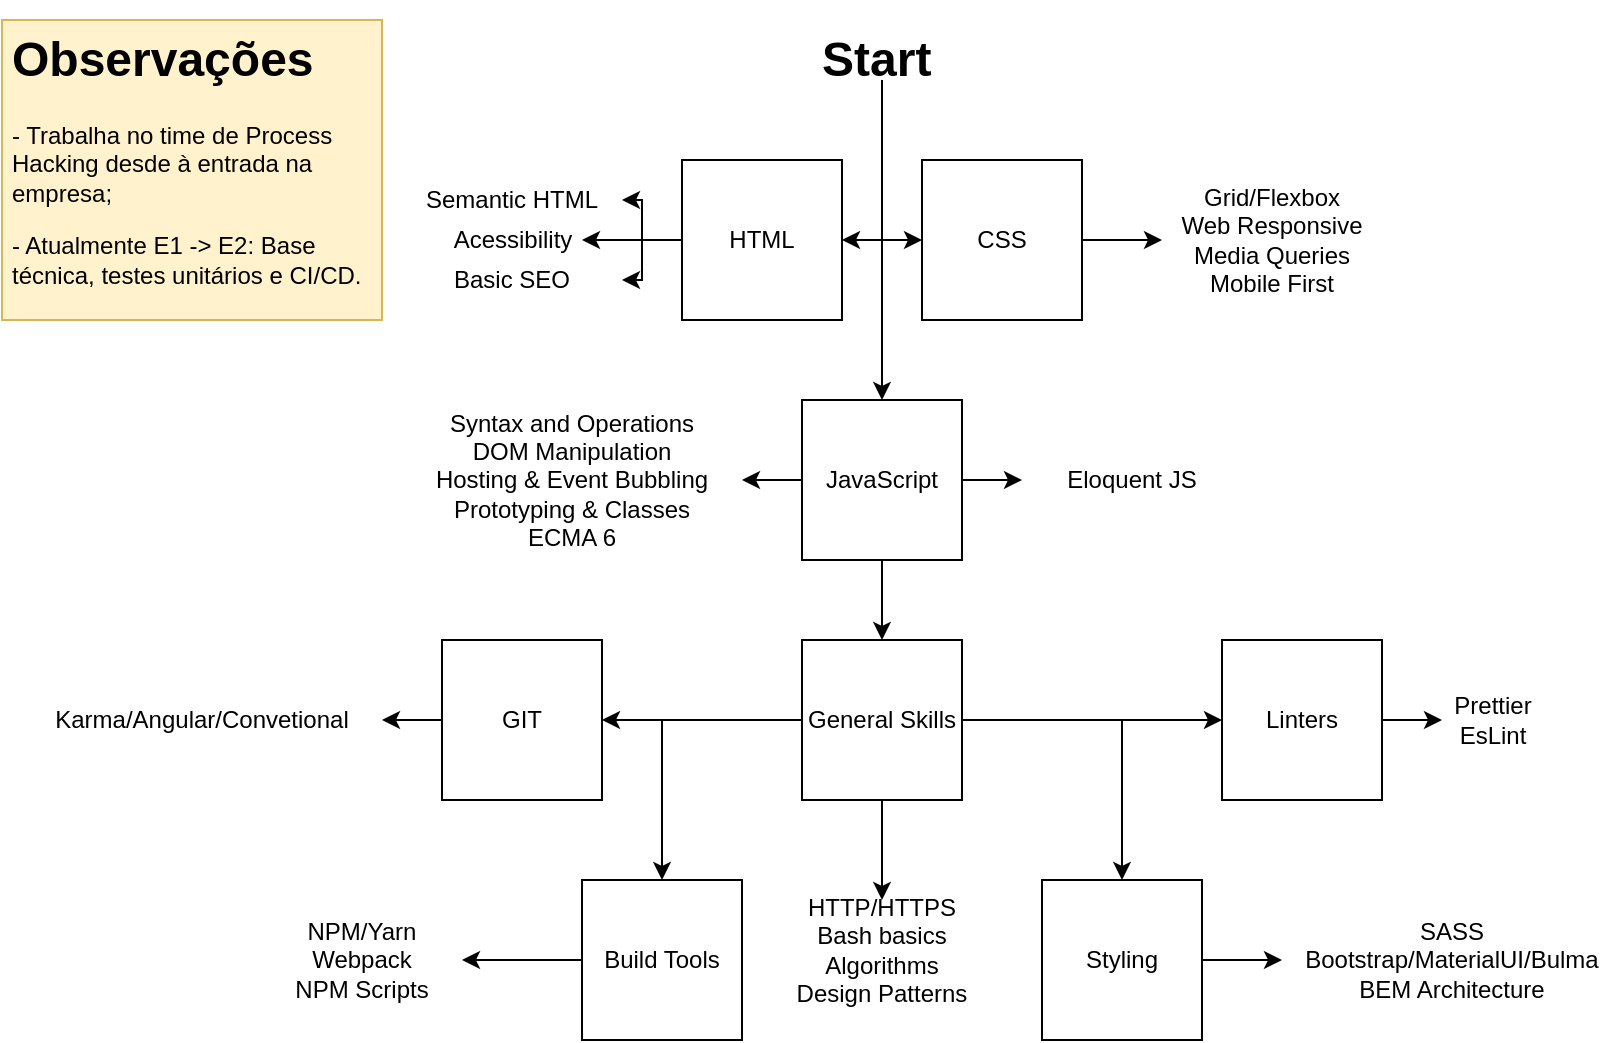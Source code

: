 <mxfile version="14.9.7" type="github">
  <diagram id="agUBH981tSHvttuCAfrt" name="Page-1">
    <mxGraphModel dx="1185" dy="668" grid="1" gridSize="10" guides="1" tooltips="1" connect="1" arrows="1" fold="1" page="1" pageScale="1" pageWidth="850" pageHeight="1100" math="0" shadow="0">
      <root>
        <mxCell id="0" />
        <mxCell id="1" parent="0" />
        <mxCell id="6p1vlQ0GJCw1Co-W3nL5-1" value="&lt;h1&gt;Observações&lt;/h1&gt;&lt;p&gt;- Trabalha no time de Process Hacking desde à entrada na empresa;&lt;/p&gt;&lt;p&gt;- Atualmente E1 -&amp;gt; E2: Base técnica, testes unitários e CI/CD.&lt;/p&gt;&lt;p&gt;&lt;br&gt;&lt;/p&gt;" style="text;html=1;strokeColor=#d6b656;fillColor=#fff2cc;spacing=5;spacingTop=-20;whiteSpace=wrap;overflow=hidden;rounded=0;" parent="1" vertex="1">
          <mxGeometry x="10" y="10" width="190" height="150" as="geometry" />
        </mxCell>
        <mxCell id="6p1vlQ0GJCw1Co-W3nL5-2" style="edgeStyle=orthogonalEdgeStyle;rounded=0;orthogonalLoop=1;jettySize=auto;html=1;" parent="1" source="6p1vlQ0GJCw1Co-W3nL5-5" target="6p1vlQ0GJCw1Co-W3nL5-8" edge="1">
          <mxGeometry relative="1" as="geometry" />
        </mxCell>
        <mxCell id="6p1vlQ0GJCw1Co-W3nL5-3" style="edgeStyle=orthogonalEdgeStyle;rounded=0;orthogonalLoop=1;jettySize=auto;html=1;" parent="1" source="6p1vlQ0GJCw1Co-W3nL5-5" target="6p1vlQ0GJCw1Co-W3nL5-34" edge="1">
          <mxGeometry relative="1" as="geometry" />
        </mxCell>
        <mxCell id="6p1vlQ0GJCw1Co-W3nL5-4" style="edgeStyle=orthogonalEdgeStyle;rounded=0;orthogonalLoop=1;jettySize=auto;html=1;" parent="1" source="6p1vlQ0GJCw1Co-W3nL5-5" target="6p1vlQ0GJCw1Co-W3nL5-35" edge="1">
          <mxGeometry relative="1" as="geometry" />
        </mxCell>
        <mxCell id="6p1vlQ0GJCw1Co-W3nL5-5" value="HTML" style="whiteSpace=wrap;html=1;aspect=fixed;" parent="1" vertex="1">
          <mxGeometry x="350" y="80" width="80" height="80" as="geometry" />
        </mxCell>
        <mxCell id="6p1vlQ0GJCw1Co-W3nL5-6" style="edgeStyle=orthogonalEdgeStyle;rounded=0;orthogonalLoop=1;jettySize=auto;html=1;" parent="1" source="6p1vlQ0GJCw1Co-W3nL5-7" target="6p1vlQ0GJCw1Co-W3nL5-9" edge="1">
          <mxGeometry relative="1" as="geometry" />
        </mxCell>
        <mxCell id="6p1vlQ0GJCw1Co-W3nL5-7" value="CSS" style="whiteSpace=wrap;html=1;aspect=fixed;" parent="1" vertex="1">
          <mxGeometry x="470" y="80" width="80" height="80" as="geometry" />
        </mxCell>
        <mxCell id="6p1vlQ0GJCw1Co-W3nL5-8" value="Semantic HTML" style="text;html=1;strokeColor=none;fillColor=none;align=center;verticalAlign=middle;whiteSpace=wrap;rounded=0;" parent="1" vertex="1">
          <mxGeometry x="210" y="90" width="110" height="20" as="geometry" />
        </mxCell>
        <mxCell id="6p1vlQ0GJCw1Co-W3nL5-9" value="Grid/Flexbox&lt;br&gt;Web Responsive&lt;br&gt;Media Queries&lt;br&gt;Mobile First" style="text;html=1;strokeColor=none;fillColor=none;align=center;verticalAlign=middle;whiteSpace=wrap;rounded=0;" parent="1" vertex="1">
          <mxGeometry x="590" y="110" width="110" height="20" as="geometry" />
        </mxCell>
        <mxCell id="6p1vlQ0GJCw1Co-W3nL5-10" style="edgeStyle=orthogonalEdgeStyle;rounded=0;orthogonalLoop=1;jettySize=auto;html=1;" parent="1" source="6p1vlQ0GJCw1Co-W3nL5-13" target="6p1vlQ0GJCw1Co-W3nL5-14" edge="1">
          <mxGeometry relative="1" as="geometry" />
        </mxCell>
        <mxCell id="6p1vlQ0GJCw1Co-W3nL5-11" style="edgeStyle=orthogonalEdgeStyle;rounded=0;orthogonalLoop=1;jettySize=auto;html=1;" parent="1" source="6p1vlQ0GJCw1Co-W3nL5-13" target="6p1vlQ0GJCw1Co-W3nL5-15" edge="1">
          <mxGeometry relative="1" as="geometry" />
        </mxCell>
        <mxCell id="6p1vlQ0GJCw1Co-W3nL5-12" style="edgeStyle=orthogonalEdgeStyle;rounded=0;orthogonalLoop=1;jettySize=auto;html=1;entryX=0.5;entryY=0;entryDx=0;entryDy=0;" parent="1" source="6p1vlQ0GJCw1Co-W3nL5-13" target="6p1vlQ0GJCw1Co-W3nL5-25" edge="1">
          <mxGeometry relative="1" as="geometry" />
        </mxCell>
        <mxCell id="6p1vlQ0GJCw1Co-W3nL5-13" value="JavaScript" style="whiteSpace=wrap;html=1;aspect=fixed;" parent="1" vertex="1">
          <mxGeometry x="410" y="200" width="80" height="80" as="geometry" />
        </mxCell>
        <mxCell id="6p1vlQ0GJCw1Co-W3nL5-14" value="Syntax and Operations&lt;br&gt;DOM Manipulation&lt;br&gt;Hosting &amp;amp; Event Bubbling&lt;br&gt;Prototyping &amp;amp; Classes&lt;br&gt;ECMA 6" style="text;html=1;strokeColor=none;fillColor=none;align=center;verticalAlign=middle;whiteSpace=wrap;rounded=0;" parent="1" vertex="1">
          <mxGeometry x="210" y="230" width="170" height="20" as="geometry" />
        </mxCell>
        <mxCell id="6p1vlQ0GJCw1Co-W3nL5-15" value="Eloquent JS" style="text;html=1;strokeColor=none;fillColor=none;align=center;verticalAlign=middle;whiteSpace=wrap;rounded=0;" parent="1" vertex="1">
          <mxGeometry x="520" y="230" width="110" height="20" as="geometry" />
        </mxCell>
        <mxCell id="6p1vlQ0GJCw1Co-W3nL5-16" style="edgeStyle=orthogonalEdgeStyle;rounded=0;orthogonalLoop=1;jettySize=auto;html=1;exitX=0.5;exitY=1;exitDx=0;exitDy=0;" parent="1" source="6p1vlQ0GJCw1Co-W3nL5-15" target="6p1vlQ0GJCw1Co-W3nL5-15" edge="1">
          <mxGeometry relative="1" as="geometry" />
        </mxCell>
        <mxCell id="6p1vlQ0GJCw1Co-W3nL5-17" style="edgeStyle=orthogonalEdgeStyle;rounded=0;orthogonalLoop=1;jettySize=auto;html=1;entryX=1;entryY=0.5;entryDx=0;entryDy=0;" parent="1" source="6p1vlQ0GJCw1Co-W3nL5-20" target="6p1vlQ0GJCw1Co-W3nL5-5" edge="1">
          <mxGeometry relative="1" as="geometry" />
        </mxCell>
        <mxCell id="6p1vlQ0GJCw1Co-W3nL5-18" style="edgeStyle=orthogonalEdgeStyle;rounded=0;orthogonalLoop=1;jettySize=auto;html=1;entryX=0;entryY=0.5;entryDx=0;entryDy=0;" parent="1" source="6p1vlQ0GJCw1Co-W3nL5-20" target="6p1vlQ0GJCw1Co-W3nL5-7" edge="1">
          <mxGeometry relative="1" as="geometry" />
        </mxCell>
        <mxCell id="6p1vlQ0GJCw1Co-W3nL5-19" style="edgeStyle=orthogonalEdgeStyle;rounded=0;orthogonalLoop=1;jettySize=auto;html=1;" parent="1" source="6p1vlQ0GJCw1Co-W3nL5-20" target="6p1vlQ0GJCw1Co-W3nL5-13" edge="1">
          <mxGeometry relative="1" as="geometry" />
        </mxCell>
        <mxCell id="6p1vlQ0GJCw1Co-W3nL5-20" value="&lt;h1&gt;Start&lt;/h1&gt;" style="text;html=1;strokeColor=none;fillColor=none;spacing=5;spacingTop=-20;whiteSpace=wrap;overflow=hidden;rounded=0;" parent="1" vertex="1">
          <mxGeometry x="415" y="10" width="70" height="30" as="geometry" />
        </mxCell>
        <mxCell id="6p1vlQ0GJCw1Co-W3nL5-21" style="edgeStyle=orthogonalEdgeStyle;rounded=0;orthogonalLoop=1;jettySize=auto;html=1;" parent="1" source="6p1vlQ0GJCw1Co-W3nL5-25" edge="1" target="6p1vlQ0GJCw1Co-W3nL5-26">
          <mxGeometry relative="1" as="geometry">
            <mxPoint x="280" y="360.0" as="targetPoint" />
          </mxGeometry>
        </mxCell>
        <mxCell id="6p1vlQ0GJCw1Co-W3nL5-22" value="" style="edgeStyle=orthogonalEdgeStyle;rounded=0;orthogonalLoop=1;jettySize=auto;html=1;" parent="1" source="6p1vlQ0GJCw1Co-W3nL5-25" target="6p1vlQ0GJCw1Co-W3nL5-28" edge="1">
          <mxGeometry relative="1" as="geometry" />
        </mxCell>
        <mxCell id="6p1vlQ0GJCw1Co-W3nL5-23" style="edgeStyle=orthogonalEdgeStyle;rounded=0;orthogonalLoop=1;jettySize=auto;html=1;" parent="1" source="6p1vlQ0GJCw1Co-W3nL5-25" target="6p1vlQ0GJCw1Co-W3nL5-30" edge="1">
          <mxGeometry relative="1" as="geometry" />
        </mxCell>
        <mxCell id="6p1vlQ0GJCw1Co-W3nL5-24" style="edgeStyle=orthogonalEdgeStyle;rounded=0;orthogonalLoop=1;jettySize=auto;html=1;" parent="1" source="6p1vlQ0GJCw1Co-W3nL5-25" target="6p1vlQ0GJCw1Co-W3nL5-37" edge="1">
          <mxGeometry relative="1" as="geometry">
            <mxPoint x="640" y="360" as="targetPoint" />
            <Array as="points" />
          </mxGeometry>
        </mxCell>
        <mxCell id="hISglGd7XBu-Tsz0KGXN-2" style="edgeStyle=orthogonalEdgeStyle;rounded=0;orthogonalLoop=1;jettySize=auto;html=1;" edge="1" parent="1" source="6p1vlQ0GJCw1Co-W3nL5-25" target="hISglGd7XBu-Tsz0KGXN-1">
          <mxGeometry relative="1" as="geometry" />
        </mxCell>
        <mxCell id="6p1vlQ0GJCw1Co-W3nL5-25" value="General Skills" style="whiteSpace=wrap;html=1;aspect=fixed;" parent="1" vertex="1">
          <mxGeometry x="410" y="320" width="80" height="80" as="geometry" />
        </mxCell>
        <mxCell id="6p1vlQ0GJCw1Co-W3nL5-26" value="HTTP/HTTPS&lt;br&gt;Bash basics&lt;br&gt;Algorithms&lt;br&gt;Design Patterns" style="text;html=1;strokeColor=none;fillColor=none;align=center;verticalAlign=middle;whiteSpace=wrap;rounded=0;" parent="1" vertex="1">
          <mxGeometry x="365" y="450" width="170" height="50" as="geometry" />
        </mxCell>
        <mxCell id="6p1vlQ0GJCw1Co-W3nL5-27" style="edgeStyle=orthogonalEdgeStyle;rounded=0;orthogonalLoop=1;jettySize=auto;html=1;" parent="1" source="6p1vlQ0GJCw1Co-W3nL5-28" target="6p1vlQ0GJCw1Co-W3nL5-31" edge="1">
          <mxGeometry relative="1" as="geometry" />
        </mxCell>
        <mxCell id="6p1vlQ0GJCw1Co-W3nL5-28" value="Build Tools" style="whiteSpace=wrap;html=1;aspect=fixed;" parent="1" vertex="1">
          <mxGeometry x="300" y="440" width="80" height="80" as="geometry" />
        </mxCell>
        <mxCell id="6p1vlQ0GJCw1Co-W3nL5-29" style="edgeStyle=orthogonalEdgeStyle;rounded=0;orthogonalLoop=1;jettySize=auto;html=1;" parent="1" source="6p1vlQ0GJCw1Co-W3nL5-30" target="6p1vlQ0GJCw1Co-W3nL5-33" edge="1">
          <mxGeometry relative="1" as="geometry" />
        </mxCell>
        <mxCell id="6p1vlQ0GJCw1Co-W3nL5-30" value="Styling" style="whiteSpace=wrap;html=1;aspect=fixed;" parent="1" vertex="1">
          <mxGeometry x="530" y="440" width="80" height="80" as="geometry" />
        </mxCell>
        <mxCell id="6p1vlQ0GJCw1Co-W3nL5-31" value="NPM/Yarn&lt;br&gt;Webpack&lt;br&gt;NPM Scripts" style="text;html=1;strokeColor=none;fillColor=none;align=center;verticalAlign=middle;whiteSpace=wrap;rounded=0;" parent="1" vertex="1">
          <mxGeometry x="140" y="470" width="100" height="20" as="geometry" />
        </mxCell>
        <mxCell id="6p1vlQ0GJCw1Co-W3nL5-32" style="edgeStyle=orthogonalEdgeStyle;rounded=0;orthogonalLoop=1;jettySize=auto;html=1;exitX=0.5;exitY=1;exitDx=0;exitDy=0;" parent="1" source="6p1vlQ0GJCw1Co-W3nL5-31" target="6p1vlQ0GJCw1Co-W3nL5-31" edge="1">
          <mxGeometry relative="1" as="geometry" />
        </mxCell>
        <mxCell id="6p1vlQ0GJCw1Co-W3nL5-33" value="SASS&lt;br&gt;Bootstrap/MaterialUI/Bulma&lt;br&gt;BEM Architecture" style="text;html=1;strokeColor=none;fillColor=none;align=center;verticalAlign=middle;whiteSpace=wrap;rounded=0;" parent="1" vertex="1">
          <mxGeometry x="650" y="470" width="170" height="20" as="geometry" />
        </mxCell>
        <mxCell id="6p1vlQ0GJCw1Co-W3nL5-34" value="Basic SEO" style="text;html=1;strokeColor=none;fillColor=none;align=center;verticalAlign=middle;whiteSpace=wrap;rounded=0;" parent="1" vertex="1">
          <mxGeometry x="210" y="130" width="110" height="20" as="geometry" />
        </mxCell>
        <mxCell id="6p1vlQ0GJCw1Co-W3nL5-35" value="&lt;span&gt;Acessibility&lt;/span&gt;" style="text;html=1;align=center;verticalAlign=middle;resizable=0;points=[];autosize=1;strokeColor=none;" parent="1" vertex="1">
          <mxGeometry x="230" y="110" width="70" height="20" as="geometry" />
        </mxCell>
        <mxCell id="6p1vlQ0GJCw1Co-W3nL5-36" style="edgeStyle=orthogonalEdgeStyle;rounded=0;orthogonalLoop=1;jettySize=auto;html=1;" parent="1" source="6p1vlQ0GJCw1Co-W3nL5-37" target="6p1vlQ0GJCw1Co-W3nL5-38" edge="1">
          <mxGeometry relative="1" as="geometry" />
        </mxCell>
        <mxCell id="6p1vlQ0GJCw1Co-W3nL5-37" value="Linters" style="whiteSpace=wrap;html=1;aspect=fixed;" parent="1" vertex="1">
          <mxGeometry x="620" y="320" width="80" height="80" as="geometry" />
        </mxCell>
        <mxCell id="6p1vlQ0GJCw1Co-W3nL5-38" value="Prettier&lt;br&gt;EsLint" style="text;html=1;align=center;verticalAlign=middle;resizable=0;points=[];autosize=1;strokeColor=none;" parent="1" vertex="1">
          <mxGeometry x="730" y="345" width="50" height="30" as="geometry" />
        </mxCell>
        <mxCell id="6p1vlQ0GJCw1Co-W3nL5-39" value="&amp;nbsp; &amp;nbsp; &amp;nbsp;" style="text;html=1;align=center;verticalAlign=middle;resizable=0;points=[];autosize=1;strokeColor=none;" parent="1" vertex="1">
          <mxGeometry x="655" y="420" width="30" height="20" as="geometry" />
        </mxCell>
        <mxCell id="hISglGd7XBu-Tsz0KGXN-4" style="edgeStyle=orthogonalEdgeStyle;rounded=0;orthogonalLoop=1;jettySize=auto;html=1;" edge="1" parent="1" source="hISglGd7XBu-Tsz0KGXN-1" target="hISglGd7XBu-Tsz0KGXN-3">
          <mxGeometry relative="1" as="geometry" />
        </mxCell>
        <mxCell id="hISglGd7XBu-Tsz0KGXN-1" value="GIT" style="whiteSpace=wrap;html=1;aspect=fixed;" vertex="1" parent="1">
          <mxGeometry x="230" y="320" width="80" height="80" as="geometry" />
        </mxCell>
        <mxCell id="hISglGd7XBu-Tsz0KGXN-3" value="Karma/Angular/Convetional" style="text;html=1;strokeColor=none;fillColor=none;align=center;verticalAlign=middle;whiteSpace=wrap;rounded=0;" vertex="1" parent="1">
          <mxGeometry x="20" y="350" width="180" height="20" as="geometry" />
        </mxCell>
      </root>
    </mxGraphModel>
  </diagram>
</mxfile>
